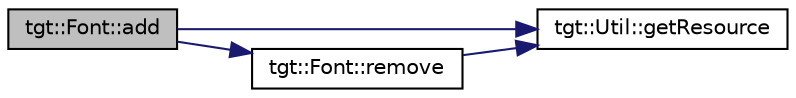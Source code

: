 digraph "tgt::Font::add"
{
 // LATEX_PDF_SIZE
  edge [fontname="Helvetica",fontsize="10",labelfontname="Helvetica",labelfontsize="10"];
  node [fontname="Helvetica",fontsize="10",shape=record];
  rankdir="LR";
  Node1 [label="tgt::Font::add",height=0.2,width=0.4,color="black", fillcolor="grey75", style="filled", fontcolor="black",tooltip=" "];
  Node1 -> Node2 [color="midnightblue",fontsize="10",style="solid"];
  Node2 [label="tgt::Util::getResource",height=0.2,width=0.4,color="black", fillcolor="white", style="filled",URL="$namespacetgt_1_1_util.html#a7b35e27282551b04fb6b053a928ef175",tooltip=" "];
  Node1 -> Node3 [color="midnightblue",fontsize="10",style="solid"];
  Node3 [label="tgt::Font::remove",height=0.2,width=0.4,color="black", fillcolor="white", style="filled",URL="$namespacetgt_1_1_font.html#a465158a8ad8a56476984777df099724a",tooltip=" "];
  Node3 -> Node2 [color="midnightblue",fontsize="10",style="solid"];
}
